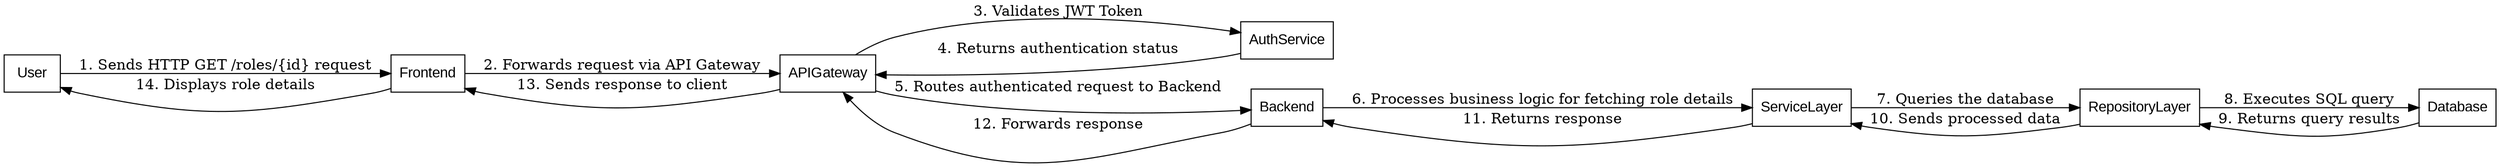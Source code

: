 digraph GetRoleDetails {
    rankdir=LR;
    node [shape=record, fontname=Arial];

    User -> Frontend [label="1. Sends HTTP GET /roles/{id} request"];
    Frontend -> APIGateway [label="2. Forwards request via API Gateway"];
    APIGateway -> AuthService [label="3. Validates JWT Token"];
    AuthService -> APIGateway [label="4. Returns authentication status"];
    APIGateway -> Backend [label="5. Routes authenticated request to Backend"];
    Backend -> ServiceLayer [label="6. Processes business logic for fetching role details"];
    ServiceLayer -> RepositoryLayer [label="7. Queries the database"];
    RepositoryLayer -> Database [label="8. Executes SQL query"];
    Database -> RepositoryLayer [label="9. Returns query results"];
    RepositoryLayer -> ServiceLayer [label="10. Sends processed data"];
    ServiceLayer -> Backend [label="11. Returns response"];
    Backend -> APIGateway [label="12. Forwards response"];
    APIGateway -> Frontend [label="13. Sends response to client"];
    Frontend -> User [label="14. Displays role details"];
}